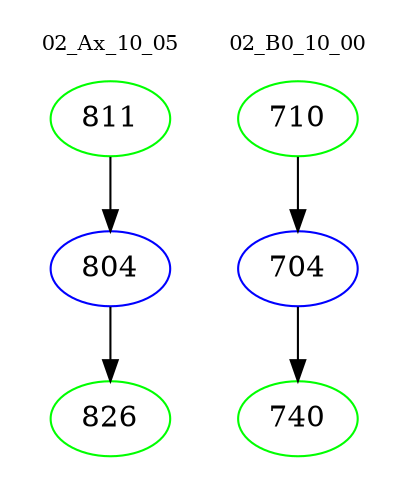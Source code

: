 digraph{
subgraph cluster_0 {
color = white
label = "02_Ax_10_05";
fontsize=10;
T0_811 [label="811", color="green"]
T0_811 -> T0_804 [color="black"]
T0_804 [label="804", color="blue"]
T0_804 -> T0_826 [color="black"]
T0_826 [label="826", color="green"]
}
subgraph cluster_1 {
color = white
label = "02_B0_10_00";
fontsize=10;
T1_710 [label="710", color="green"]
T1_710 -> T1_704 [color="black"]
T1_704 [label="704", color="blue"]
T1_704 -> T1_740 [color="black"]
T1_740 [label="740", color="green"]
}
}

